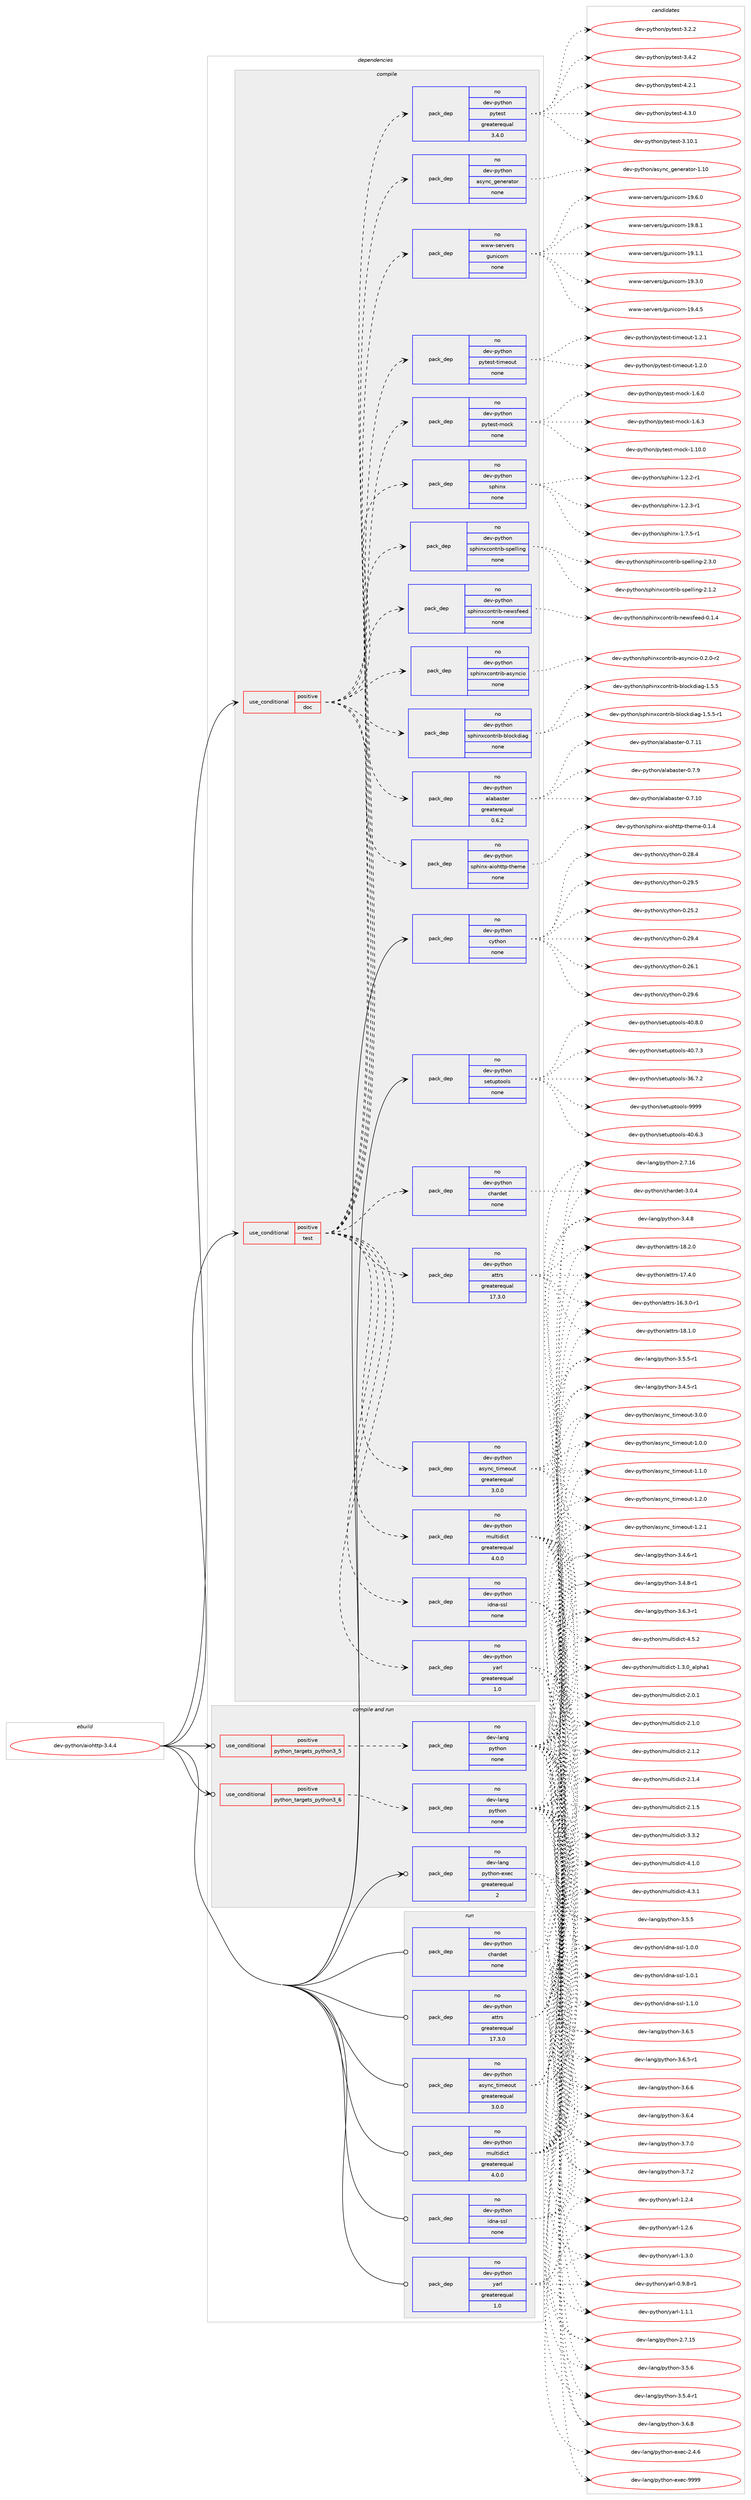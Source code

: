 digraph prolog {

# *************
# Graph options
# *************

newrank=true;
concentrate=true;
compound=true;
graph [rankdir=LR,fontname=Helvetica,fontsize=10,ranksep=1.5];#, ranksep=2.5, nodesep=0.2];
edge  [arrowhead=vee];
node  [fontname=Helvetica,fontsize=10];

# **********
# The ebuild
# **********

subgraph cluster_leftcol {
color=gray;
rank=same;
label=<<i>ebuild</i>>;
id [label="dev-python/aiohttp-3.4.4", color=red, width=4, href="../dev-python/aiohttp-3.4.4.svg"];
}

# ****************
# The dependencies
# ****************

subgraph cluster_midcol {
color=gray;
label=<<i>dependencies</i>>;
subgraph cluster_compile {
fillcolor="#eeeeee";
style=filled;
label=<<i>compile</i>>;
subgraph cond370633 {
dependency1397859 [label=<<TABLE BORDER="0" CELLBORDER="1" CELLSPACING="0" CELLPADDING="4"><TR><TD ROWSPAN="3" CELLPADDING="10">use_conditional</TD></TR><TR><TD>positive</TD></TR><TR><TD>doc</TD></TR></TABLE>>, shape=none, color=red];
subgraph pack1004001 {
dependency1397860 [label=<<TABLE BORDER="0" CELLBORDER="1" CELLSPACING="0" CELLPADDING="4" WIDTH="220"><TR><TD ROWSPAN="6" CELLPADDING="30">pack_dep</TD></TR><TR><TD WIDTH="110">no</TD></TR><TR><TD>dev-python</TD></TR><TR><TD>alabaster</TD></TR><TR><TD>greaterequal</TD></TR><TR><TD>0.6.2</TD></TR></TABLE>>, shape=none, color=blue];
}
dependency1397859:e -> dependency1397860:w [weight=20,style="dashed",arrowhead="vee"];
subgraph pack1004002 {
dependency1397861 [label=<<TABLE BORDER="0" CELLBORDER="1" CELLSPACING="0" CELLPADDING="4" WIDTH="220"><TR><TD ROWSPAN="6" CELLPADDING="30">pack_dep</TD></TR><TR><TD WIDTH="110">no</TD></TR><TR><TD>dev-python</TD></TR><TR><TD>sphinxcontrib-asyncio</TD></TR><TR><TD>none</TD></TR><TR><TD></TD></TR></TABLE>>, shape=none, color=blue];
}
dependency1397859:e -> dependency1397861:w [weight=20,style="dashed",arrowhead="vee"];
subgraph pack1004003 {
dependency1397862 [label=<<TABLE BORDER="0" CELLBORDER="1" CELLSPACING="0" CELLPADDING="4" WIDTH="220"><TR><TD ROWSPAN="6" CELLPADDING="30">pack_dep</TD></TR><TR><TD WIDTH="110">no</TD></TR><TR><TD>dev-python</TD></TR><TR><TD>sphinxcontrib-blockdiag</TD></TR><TR><TD>none</TD></TR><TR><TD></TD></TR></TABLE>>, shape=none, color=blue];
}
dependency1397859:e -> dependency1397862:w [weight=20,style="dashed",arrowhead="vee"];
subgraph pack1004004 {
dependency1397863 [label=<<TABLE BORDER="0" CELLBORDER="1" CELLSPACING="0" CELLPADDING="4" WIDTH="220"><TR><TD ROWSPAN="6" CELLPADDING="30">pack_dep</TD></TR><TR><TD WIDTH="110">no</TD></TR><TR><TD>dev-python</TD></TR><TR><TD>sphinxcontrib-newsfeed</TD></TR><TR><TD>none</TD></TR><TR><TD></TD></TR></TABLE>>, shape=none, color=blue];
}
dependency1397859:e -> dependency1397863:w [weight=20,style="dashed",arrowhead="vee"];
subgraph pack1004005 {
dependency1397864 [label=<<TABLE BORDER="0" CELLBORDER="1" CELLSPACING="0" CELLPADDING="4" WIDTH="220"><TR><TD ROWSPAN="6" CELLPADDING="30">pack_dep</TD></TR><TR><TD WIDTH="110">no</TD></TR><TR><TD>dev-python</TD></TR><TR><TD>sphinxcontrib-spelling</TD></TR><TR><TD>none</TD></TR><TR><TD></TD></TR></TABLE>>, shape=none, color=blue];
}
dependency1397859:e -> dependency1397864:w [weight=20,style="dashed",arrowhead="vee"];
subgraph pack1004006 {
dependency1397865 [label=<<TABLE BORDER="0" CELLBORDER="1" CELLSPACING="0" CELLPADDING="4" WIDTH="220"><TR><TD ROWSPAN="6" CELLPADDING="30">pack_dep</TD></TR><TR><TD WIDTH="110">no</TD></TR><TR><TD>dev-python</TD></TR><TR><TD>sphinx</TD></TR><TR><TD>none</TD></TR><TR><TD></TD></TR></TABLE>>, shape=none, color=blue];
}
dependency1397859:e -> dependency1397865:w [weight=20,style="dashed",arrowhead="vee"];
subgraph pack1004007 {
dependency1397866 [label=<<TABLE BORDER="0" CELLBORDER="1" CELLSPACING="0" CELLPADDING="4" WIDTH="220"><TR><TD ROWSPAN="6" CELLPADDING="30">pack_dep</TD></TR><TR><TD WIDTH="110">no</TD></TR><TR><TD>dev-python</TD></TR><TR><TD>sphinx-aiohttp-theme</TD></TR><TR><TD>none</TD></TR><TR><TD></TD></TR></TABLE>>, shape=none, color=blue];
}
dependency1397859:e -> dependency1397866:w [weight=20,style="dashed",arrowhead="vee"];
}
id:e -> dependency1397859:w [weight=20,style="solid",arrowhead="vee"];
subgraph cond370634 {
dependency1397867 [label=<<TABLE BORDER="0" CELLBORDER="1" CELLSPACING="0" CELLPADDING="4"><TR><TD ROWSPAN="3" CELLPADDING="10">use_conditional</TD></TR><TR><TD>positive</TD></TR><TR><TD>test</TD></TR></TABLE>>, shape=none, color=red];
subgraph pack1004008 {
dependency1397868 [label=<<TABLE BORDER="0" CELLBORDER="1" CELLSPACING="0" CELLPADDING="4" WIDTH="220"><TR><TD ROWSPAN="6" CELLPADDING="30">pack_dep</TD></TR><TR><TD WIDTH="110">no</TD></TR><TR><TD>dev-python</TD></TR><TR><TD>async_timeout</TD></TR><TR><TD>greaterequal</TD></TR><TR><TD>3.0.0</TD></TR></TABLE>>, shape=none, color=blue];
}
dependency1397867:e -> dependency1397868:w [weight=20,style="dashed",arrowhead="vee"];
subgraph pack1004009 {
dependency1397869 [label=<<TABLE BORDER="0" CELLBORDER="1" CELLSPACING="0" CELLPADDING="4" WIDTH="220"><TR><TD ROWSPAN="6" CELLPADDING="30">pack_dep</TD></TR><TR><TD WIDTH="110">no</TD></TR><TR><TD>dev-python</TD></TR><TR><TD>attrs</TD></TR><TR><TD>greaterequal</TD></TR><TR><TD>17.3.0</TD></TR></TABLE>>, shape=none, color=blue];
}
dependency1397867:e -> dependency1397869:w [weight=20,style="dashed",arrowhead="vee"];
subgraph pack1004010 {
dependency1397870 [label=<<TABLE BORDER="0" CELLBORDER="1" CELLSPACING="0" CELLPADDING="4" WIDTH="220"><TR><TD ROWSPAN="6" CELLPADDING="30">pack_dep</TD></TR><TR><TD WIDTH="110">no</TD></TR><TR><TD>dev-python</TD></TR><TR><TD>chardet</TD></TR><TR><TD>none</TD></TR><TR><TD></TD></TR></TABLE>>, shape=none, color=blue];
}
dependency1397867:e -> dependency1397870:w [weight=20,style="dashed",arrowhead="vee"];
subgraph pack1004011 {
dependency1397871 [label=<<TABLE BORDER="0" CELLBORDER="1" CELLSPACING="0" CELLPADDING="4" WIDTH="220"><TR><TD ROWSPAN="6" CELLPADDING="30">pack_dep</TD></TR><TR><TD WIDTH="110">no</TD></TR><TR><TD>dev-python</TD></TR><TR><TD>multidict</TD></TR><TR><TD>greaterequal</TD></TR><TR><TD>4.0.0</TD></TR></TABLE>>, shape=none, color=blue];
}
dependency1397867:e -> dependency1397871:w [weight=20,style="dashed",arrowhead="vee"];
subgraph pack1004012 {
dependency1397872 [label=<<TABLE BORDER="0" CELLBORDER="1" CELLSPACING="0" CELLPADDING="4" WIDTH="220"><TR><TD ROWSPAN="6" CELLPADDING="30">pack_dep</TD></TR><TR><TD WIDTH="110">no</TD></TR><TR><TD>dev-python</TD></TR><TR><TD>yarl</TD></TR><TR><TD>greaterequal</TD></TR><TR><TD>1.0</TD></TR></TABLE>>, shape=none, color=blue];
}
dependency1397867:e -> dependency1397872:w [weight=20,style="dashed",arrowhead="vee"];
subgraph pack1004013 {
dependency1397873 [label=<<TABLE BORDER="0" CELLBORDER="1" CELLSPACING="0" CELLPADDING="4" WIDTH="220"><TR><TD ROWSPAN="6" CELLPADDING="30">pack_dep</TD></TR><TR><TD WIDTH="110">no</TD></TR><TR><TD>dev-python</TD></TR><TR><TD>idna-ssl</TD></TR><TR><TD>none</TD></TR><TR><TD></TD></TR></TABLE>>, shape=none, color=blue];
}
dependency1397867:e -> dependency1397873:w [weight=20,style="dashed",arrowhead="vee"];
subgraph pack1004014 {
dependency1397874 [label=<<TABLE BORDER="0" CELLBORDER="1" CELLSPACING="0" CELLPADDING="4" WIDTH="220"><TR><TD ROWSPAN="6" CELLPADDING="30">pack_dep</TD></TR><TR><TD WIDTH="110">no</TD></TR><TR><TD>dev-python</TD></TR><TR><TD>async_generator</TD></TR><TR><TD>none</TD></TR><TR><TD></TD></TR></TABLE>>, shape=none, color=blue];
}
dependency1397867:e -> dependency1397874:w [weight=20,style="dashed",arrowhead="vee"];
subgraph pack1004015 {
dependency1397875 [label=<<TABLE BORDER="0" CELLBORDER="1" CELLSPACING="0" CELLPADDING="4" WIDTH="220"><TR><TD ROWSPAN="6" CELLPADDING="30">pack_dep</TD></TR><TR><TD WIDTH="110">no</TD></TR><TR><TD>dev-python</TD></TR><TR><TD>pytest</TD></TR><TR><TD>greaterequal</TD></TR><TR><TD>3.4.0</TD></TR></TABLE>>, shape=none, color=blue];
}
dependency1397867:e -> dependency1397875:w [weight=20,style="dashed",arrowhead="vee"];
subgraph pack1004016 {
dependency1397876 [label=<<TABLE BORDER="0" CELLBORDER="1" CELLSPACING="0" CELLPADDING="4" WIDTH="220"><TR><TD ROWSPAN="6" CELLPADDING="30">pack_dep</TD></TR><TR><TD WIDTH="110">no</TD></TR><TR><TD>dev-python</TD></TR><TR><TD>pytest-mock</TD></TR><TR><TD>none</TD></TR><TR><TD></TD></TR></TABLE>>, shape=none, color=blue];
}
dependency1397867:e -> dependency1397876:w [weight=20,style="dashed",arrowhead="vee"];
subgraph pack1004017 {
dependency1397877 [label=<<TABLE BORDER="0" CELLBORDER="1" CELLSPACING="0" CELLPADDING="4" WIDTH="220"><TR><TD ROWSPAN="6" CELLPADDING="30">pack_dep</TD></TR><TR><TD WIDTH="110">no</TD></TR><TR><TD>dev-python</TD></TR><TR><TD>pytest-timeout</TD></TR><TR><TD>none</TD></TR><TR><TD></TD></TR></TABLE>>, shape=none, color=blue];
}
dependency1397867:e -> dependency1397877:w [weight=20,style="dashed",arrowhead="vee"];
subgraph pack1004018 {
dependency1397878 [label=<<TABLE BORDER="0" CELLBORDER="1" CELLSPACING="0" CELLPADDING="4" WIDTH="220"><TR><TD ROWSPAN="6" CELLPADDING="30">pack_dep</TD></TR><TR><TD WIDTH="110">no</TD></TR><TR><TD>www-servers</TD></TR><TR><TD>gunicorn</TD></TR><TR><TD>none</TD></TR><TR><TD></TD></TR></TABLE>>, shape=none, color=blue];
}
dependency1397867:e -> dependency1397878:w [weight=20,style="dashed",arrowhead="vee"];
}
id:e -> dependency1397867:w [weight=20,style="solid",arrowhead="vee"];
subgraph pack1004019 {
dependency1397879 [label=<<TABLE BORDER="0" CELLBORDER="1" CELLSPACING="0" CELLPADDING="4" WIDTH="220"><TR><TD ROWSPAN="6" CELLPADDING="30">pack_dep</TD></TR><TR><TD WIDTH="110">no</TD></TR><TR><TD>dev-python</TD></TR><TR><TD>cython</TD></TR><TR><TD>none</TD></TR><TR><TD></TD></TR></TABLE>>, shape=none, color=blue];
}
id:e -> dependency1397879:w [weight=20,style="solid",arrowhead="vee"];
subgraph pack1004020 {
dependency1397880 [label=<<TABLE BORDER="0" CELLBORDER="1" CELLSPACING="0" CELLPADDING="4" WIDTH="220"><TR><TD ROWSPAN="6" CELLPADDING="30">pack_dep</TD></TR><TR><TD WIDTH="110">no</TD></TR><TR><TD>dev-python</TD></TR><TR><TD>setuptools</TD></TR><TR><TD>none</TD></TR><TR><TD></TD></TR></TABLE>>, shape=none, color=blue];
}
id:e -> dependency1397880:w [weight=20,style="solid",arrowhead="vee"];
}
subgraph cluster_compileandrun {
fillcolor="#eeeeee";
style=filled;
label=<<i>compile and run</i>>;
subgraph cond370635 {
dependency1397881 [label=<<TABLE BORDER="0" CELLBORDER="1" CELLSPACING="0" CELLPADDING="4"><TR><TD ROWSPAN="3" CELLPADDING="10">use_conditional</TD></TR><TR><TD>positive</TD></TR><TR><TD>python_targets_python3_5</TD></TR></TABLE>>, shape=none, color=red];
subgraph pack1004021 {
dependency1397882 [label=<<TABLE BORDER="0" CELLBORDER="1" CELLSPACING="0" CELLPADDING="4" WIDTH="220"><TR><TD ROWSPAN="6" CELLPADDING="30">pack_dep</TD></TR><TR><TD WIDTH="110">no</TD></TR><TR><TD>dev-lang</TD></TR><TR><TD>python</TD></TR><TR><TD>none</TD></TR><TR><TD></TD></TR></TABLE>>, shape=none, color=blue];
}
dependency1397881:e -> dependency1397882:w [weight=20,style="dashed",arrowhead="vee"];
}
id:e -> dependency1397881:w [weight=20,style="solid",arrowhead="odotvee"];
subgraph cond370636 {
dependency1397883 [label=<<TABLE BORDER="0" CELLBORDER="1" CELLSPACING="0" CELLPADDING="4"><TR><TD ROWSPAN="3" CELLPADDING="10">use_conditional</TD></TR><TR><TD>positive</TD></TR><TR><TD>python_targets_python3_6</TD></TR></TABLE>>, shape=none, color=red];
subgraph pack1004022 {
dependency1397884 [label=<<TABLE BORDER="0" CELLBORDER="1" CELLSPACING="0" CELLPADDING="4" WIDTH="220"><TR><TD ROWSPAN="6" CELLPADDING="30">pack_dep</TD></TR><TR><TD WIDTH="110">no</TD></TR><TR><TD>dev-lang</TD></TR><TR><TD>python</TD></TR><TR><TD>none</TD></TR><TR><TD></TD></TR></TABLE>>, shape=none, color=blue];
}
dependency1397883:e -> dependency1397884:w [weight=20,style="dashed",arrowhead="vee"];
}
id:e -> dependency1397883:w [weight=20,style="solid",arrowhead="odotvee"];
subgraph pack1004023 {
dependency1397885 [label=<<TABLE BORDER="0" CELLBORDER="1" CELLSPACING="0" CELLPADDING="4" WIDTH="220"><TR><TD ROWSPAN="6" CELLPADDING="30">pack_dep</TD></TR><TR><TD WIDTH="110">no</TD></TR><TR><TD>dev-lang</TD></TR><TR><TD>python-exec</TD></TR><TR><TD>greaterequal</TD></TR><TR><TD>2</TD></TR></TABLE>>, shape=none, color=blue];
}
id:e -> dependency1397885:w [weight=20,style="solid",arrowhead="odotvee"];
}
subgraph cluster_run {
fillcolor="#eeeeee";
style=filled;
label=<<i>run</i>>;
subgraph pack1004024 {
dependency1397886 [label=<<TABLE BORDER="0" CELLBORDER="1" CELLSPACING="0" CELLPADDING="4" WIDTH="220"><TR><TD ROWSPAN="6" CELLPADDING="30">pack_dep</TD></TR><TR><TD WIDTH="110">no</TD></TR><TR><TD>dev-python</TD></TR><TR><TD>async_timeout</TD></TR><TR><TD>greaterequal</TD></TR><TR><TD>3.0.0</TD></TR></TABLE>>, shape=none, color=blue];
}
id:e -> dependency1397886:w [weight=20,style="solid",arrowhead="odot"];
subgraph pack1004025 {
dependency1397887 [label=<<TABLE BORDER="0" CELLBORDER="1" CELLSPACING="0" CELLPADDING="4" WIDTH="220"><TR><TD ROWSPAN="6" CELLPADDING="30">pack_dep</TD></TR><TR><TD WIDTH="110">no</TD></TR><TR><TD>dev-python</TD></TR><TR><TD>attrs</TD></TR><TR><TD>greaterequal</TD></TR><TR><TD>17.3.0</TD></TR></TABLE>>, shape=none, color=blue];
}
id:e -> dependency1397887:w [weight=20,style="solid",arrowhead="odot"];
subgraph pack1004026 {
dependency1397888 [label=<<TABLE BORDER="0" CELLBORDER="1" CELLSPACING="0" CELLPADDING="4" WIDTH="220"><TR><TD ROWSPAN="6" CELLPADDING="30">pack_dep</TD></TR><TR><TD WIDTH="110">no</TD></TR><TR><TD>dev-python</TD></TR><TR><TD>chardet</TD></TR><TR><TD>none</TD></TR><TR><TD></TD></TR></TABLE>>, shape=none, color=blue];
}
id:e -> dependency1397888:w [weight=20,style="solid",arrowhead="odot"];
subgraph pack1004027 {
dependency1397889 [label=<<TABLE BORDER="0" CELLBORDER="1" CELLSPACING="0" CELLPADDING="4" WIDTH="220"><TR><TD ROWSPAN="6" CELLPADDING="30">pack_dep</TD></TR><TR><TD WIDTH="110">no</TD></TR><TR><TD>dev-python</TD></TR><TR><TD>idna-ssl</TD></TR><TR><TD>none</TD></TR><TR><TD></TD></TR></TABLE>>, shape=none, color=blue];
}
id:e -> dependency1397889:w [weight=20,style="solid",arrowhead="odot"];
subgraph pack1004028 {
dependency1397890 [label=<<TABLE BORDER="0" CELLBORDER="1" CELLSPACING="0" CELLPADDING="4" WIDTH="220"><TR><TD ROWSPAN="6" CELLPADDING="30">pack_dep</TD></TR><TR><TD WIDTH="110">no</TD></TR><TR><TD>dev-python</TD></TR><TR><TD>multidict</TD></TR><TR><TD>greaterequal</TD></TR><TR><TD>4.0.0</TD></TR></TABLE>>, shape=none, color=blue];
}
id:e -> dependency1397890:w [weight=20,style="solid",arrowhead="odot"];
subgraph pack1004029 {
dependency1397891 [label=<<TABLE BORDER="0" CELLBORDER="1" CELLSPACING="0" CELLPADDING="4" WIDTH="220"><TR><TD ROWSPAN="6" CELLPADDING="30">pack_dep</TD></TR><TR><TD WIDTH="110">no</TD></TR><TR><TD>dev-python</TD></TR><TR><TD>yarl</TD></TR><TR><TD>greaterequal</TD></TR><TR><TD>1.0</TD></TR></TABLE>>, shape=none, color=blue];
}
id:e -> dependency1397891:w [weight=20,style="solid",arrowhead="odot"];
}
}

# **************
# The candidates
# **************

subgraph cluster_choices {
rank=same;
color=gray;
label=<<i>candidates</i>>;

subgraph choice1004001 {
color=black;
nodesep=1;
choice10010111845112121116104111110479710897989711511610111445484655464948 [label="dev-python/alabaster-0.7.10", color=red, width=4,href="../dev-python/alabaster-0.7.10.svg"];
choice10010111845112121116104111110479710897989711511610111445484655464949 [label="dev-python/alabaster-0.7.11", color=red, width=4,href="../dev-python/alabaster-0.7.11.svg"];
choice100101118451121211161041111104797108979897115116101114454846554657 [label="dev-python/alabaster-0.7.9", color=red, width=4,href="../dev-python/alabaster-0.7.9.svg"];
dependency1397860:e -> choice10010111845112121116104111110479710897989711511610111445484655464948:w [style=dotted,weight="100"];
dependency1397860:e -> choice10010111845112121116104111110479710897989711511610111445484655464949:w [style=dotted,weight="100"];
dependency1397860:e -> choice100101118451121211161041111104797108979897115116101114454846554657:w [style=dotted,weight="100"];
}
subgraph choice1004002 {
color=black;
nodesep=1;
choice100101118451121211161041111104711511210410511012099111110116114105984597115121110991051114548465046484511450 [label="dev-python/sphinxcontrib-asyncio-0.2.0-r2", color=red, width=4,href="../dev-python/sphinxcontrib-asyncio-0.2.0-r2.svg"];
dependency1397861:e -> choice100101118451121211161041111104711511210410511012099111110116114105984597115121110991051114548465046484511450:w [style=dotted,weight="100"];
}
subgraph choice1004003 {
color=black;
nodesep=1;
choice1001011184511212111610411111047115112104105110120991111101161141059845981081119910710010597103454946534653 [label="dev-python/sphinxcontrib-blockdiag-1.5.5", color=red, width=4,href="../dev-python/sphinxcontrib-blockdiag-1.5.5.svg"];
choice10010111845112121116104111110471151121041051101209911111011611410598459810811199107100105971034549465346534511449 [label="dev-python/sphinxcontrib-blockdiag-1.5.5-r1", color=red, width=4,href="../dev-python/sphinxcontrib-blockdiag-1.5.5-r1.svg"];
dependency1397862:e -> choice1001011184511212111610411111047115112104105110120991111101161141059845981081119910710010597103454946534653:w [style=dotted,weight="100"];
dependency1397862:e -> choice10010111845112121116104111110471151121041051101209911111011611410598459810811199107100105971034549465346534511449:w [style=dotted,weight="100"];
}
subgraph choice1004004 {
color=black;
nodesep=1;
choice1001011184511212111610411111047115112104105110120991111101161141059845110101119115102101101100454846494652 [label="dev-python/sphinxcontrib-newsfeed-0.1.4", color=red, width=4,href="../dev-python/sphinxcontrib-newsfeed-0.1.4.svg"];
dependency1397863:e -> choice1001011184511212111610411111047115112104105110120991111101161141059845110101119115102101101100454846494652:w [style=dotted,weight="100"];
}
subgraph choice1004005 {
color=black;
nodesep=1;
choice1001011184511212111610411111047115112104105110120991111101161141059845115112101108108105110103455046494650 [label="dev-python/sphinxcontrib-spelling-2.1.2", color=red, width=4,href="../dev-python/sphinxcontrib-spelling-2.1.2.svg"];
choice1001011184511212111610411111047115112104105110120991111101161141059845115112101108108105110103455046514648 [label="dev-python/sphinxcontrib-spelling-2.3.0", color=red, width=4,href="../dev-python/sphinxcontrib-spelling-2.3.0.svg"];
dependency1397864:e -> choice1001011184511212111610411111047115112104105110120991111101161141059845115112101108108105110103455046494650:w [style=dotted,weight="100"];
dependency1397864:e -> choice1001011184511212111610411111047115112104105110120991111101161141059845115112101108108105110103455046514648:w [style=dotted,weight="100"];
}
subgraph choice1004006 {
color=black;
nodesep=1;
choice10010111845112121116104111110471151121041051101204549465046504511449 [label="dev-python/sphinx-1.2.2-r1", color=red, width=4,href="../dev-python/sphinx-1.2.2-r1.svg"];
choice10010111845112121116104111110471151121041051101204549465046514511449 [label="dev-python/sphinx-1.2.3-r1", color=red, width=4,href="../dev-python/sphinx-1.2.3-r1.svg"];
choice10010111845112121116104111110471151121041051101204549465546534511449 [label="dev-python/sphinx-1.7.5-r1", color=red, width=4,href="../dev-python/sphinx-1.7.5-r1.svg"];
dependency1397865:e -> choice10010111845112121116104111110471151121041051101204549465046504511449:w [style=dotted,weight="100"];
dependency1397865:e -> choice10010111845112121116104111110471151121041051101204549465046514511449:w [style=dotted,weight="100"];
dependency1397865:e -> choice10010111845112121116104111110471151121041051101204549465546534511449:w [style=dotted,weight="100"];
}
subgraph choice1004007 {
color=black;
nodesep=1;
choice1001011184511212111610411111047115112104105110120459710511110411611611245116104101109101454846494652 [label="dev-python/sphinx-aiohttp-theme-0.1.4", color=red, width=4,href="../dev-python/sphinx-aiohttp-theme-0.1.4.svg"];
dependency1397866:e -> choice1001011184511212111610411111047115112104105110120459710511110411611611245116104101109101454846494652:w [style=dotted,weight="100"];
}
subgraph choice1004008 {
color=black;
nodesep=1;
choice1001011184511212111610411111047971151211109995116105109101111117116454946484648 [label="dev-python/async_timeout-1.0.0", color=red, width=4,href="../dev-python/async_timeout-1.0.0.svg"];
choice1001011184511212111610411111047971151211109995116105109101111117116454946494648 [label="dev-python/async_timeout-1.1.0", color=red, width=4,href="../dev-python/async_timeout-1.1.0.svg"];
choice1001011184511212111610411111047971151211109995116105109101111117116454946504648 [label="dev-python/async_timeout-1.2.0", color=red, width=4,href="../dev-python/async_timeout-1.2.0.svg"];
choice1001011184511212111610411111047971151211109995116105109101111117116454946504649 [label="dev-python/async_timeout-1.2.1", color=red, width=4,href="../dev-python/async_timeout-1.2.1.svg"];
choice1001011184511212111610411111047971151211109995116105109101111117116455146484648 [label="dev-python/async_timeout-3.0.0", color=red, width=4,href="../dev-python/async_timeout-3.0.0.svg"];
dependency1397868:e -> choice1001011184511212111610411111047971151211109995116105109101111117116454946484648:w [style=dotted,weight="100"];
dependency1397868:e -> choice1001011184511212111610411111047971151211109995116105109101111117116454946494648:w [style=dotted,weight="100"];
dependency1397868:e -> choice1001011184511212111610411111047971151211109995116105109101111117116454946504648:w [style=dotted,weight="100"];
dependency1397868:e -> choice1001011184511212111610411111047971151211109995116105109101111117116454946504649:w [style=dotted,weight="100"];
dependency1397868:e -> choice1001011184511212111610411111047971151211109995116105109101111117116455146484648:w [style=dotted,weight="100"];
}
subgraph choice1004009 {
color=black;
nodesep=1;
choice100101118451121211161041111104797116116114115454954465146484511449 [label="dev-python/attrs-16.3.0-r1", color=red, width=4,href="../dev-python/attrs-16.3.0-r1.svg"];
choice10010111845112121116104111110479711611611411545495546524648 [label="dev-python/attrs-17.4.0", color=red, width=4,href="../dev-python/attrs-17.4.0.svg"];
choice10010111845112121116104111110479711611611411545495646494648 [label="dev-python/attrs-18.1.0", color=red, width=4,href="../dev-python/attrs-18.1.0.svg"];
choice10010111845112121116104111110479711611611411545495646504648 [label="dev-python/attrs-18.2.0", color=red, width=4,href="../dev-python/attrs-18.2.0.svg"];
dependency1397869:e -> choice100101118451121211161041111104797116116114115454954465146484511449:w [style=dotted,weight="100"];
dependency1397869:e -> choice10010111845112121116104111110479711611611411545495546524648:w [style=dotted,weight="100"];
dependency1397869:e -> choice10010111845112121116104111110479711611611411545495646494648:w [style=dotted,weight="100"];
dependency1397869:e -> choice10010111845112121116104111110479711611611411545495646504648:w [style=dotted,weight="100"];
}
subgraph choice1004010 {
color=black;
nodesep=1;
choice10010111845112121116104111110479910497114100101116455146484652 [label="dev-python/chardet-3.0.4", color=red, width=4,href="../dev-python/chardet-3.0.4.svg"];
dependency1397870:e -> choice10010111845112121116104111110479910497114100101116455146484652:w [style=dotted,weight="100"];
}
subgraph choice1004011 {
color=black;
nodesep=1;
choice10010111845112121116104111110471091171081161051001059911645494651464895971081121049749 [label="dev-python/multidict-1.3.0_alpha1", color=red, width=4,href="../dev-python/multidict-1.3.0_alpha1.svg"];
choice100101118451121211161041111104710911710811610510010599116455046484649 [label="dev-python/multidict-2.0.1", color=red, width=4,href="../dev-python/multidict-2.0.1.svg"];
choice100101118451121211161041111104710911710811610510010599116455046494648 [label="dev-python/multidict-2.1.0", color=red, width=4,href="../dev-python/multidict-2.1.0.svg"];
choice100101118451121211161041111104710911710811610510010599116455046494650 [label="dev-python/multidict-2.1.2", color=red, width=4,href="../dev-python/multidict-2.1.2.svg"];
choice100101118451121211161041111104710911710811610510010599116455046494652 [label="dev-python/multidict-2.1.4", color=red, width=4,href="../dev-python/multidict-2.1.4.svg"];
choice100101118451121211161041111104710911710811610510010599116455046494653 [label="dev-python/multidict-2.1.5", color=red, width=4,href="../dev-python/multidict-2.1.5.svg"];
choice100101118451121211161041111104710911710811610510010599116455146514650 [label="dev-python/multidict-3.3.2", color=red, width=4,href="../dev-python/multidict-3.3.2.svg"];
choice100101118451121211161041111104710911710811610510010599116455246494648 [label="dev-python/multidict-4.1.0", color=red, width=4,href="../dev-python/multidict-4.1.0.svg"];
choice100101118451121211161041111104710911710811610510010599116455246514649 [label="dev-python/multidict-4.3.1", color=red, width=4,href="../dev-python/multidict-4.3.1.svg"];
choice100101118451121211161041111104710911710811610510010599116455246534650 [label="dev-python/multidict-4.5.2", color=red, width=4,href="../dev-python/multidict-4.5.2.svg"];
dependency1397871:e -> choice10010111845112121116104111110471091171081161051001059911645494651464895971081121049749:w [style=dotted,weight="100"];
dependency1397871:e -> choice100101118451121211161041111104710911710811610510010599116455046484649:w [style=dotted,weight="100"];
dependency1397871:e -> choice100101118451121211161041111104710911710811610510010599116455046494648:w [style=dotted,weight="100"];
dependency1397871:e -> choice100101118451121211161041111104710911710811610510010599116455046494650:w [style=dotted,weight="100"];
dependency1397871:e -> choice100101118451121211161041111104710911710811610510010599116455046494652:w [style=dotted,weight="100"];
dependency1397871:e -> choice100101118451121211161041111104710911710811610510010599116455046494653:w [style=dotted,weight="100"];
dependency1397871:e -> choice100101118451121211161041111104710911710811610510010599116455146514650:w [style=dotted,weight="100"];
dependency1397871:e -> choice100101118451121211161041111104710911710811610510010599116455246494648:w [style=dotted,weight="100"];
dependency1397871:e -> choice100101118451121211161041111104710911710811610510010599116455246514649:w [style=dotted,weight="100"];
dependency1397871:e -> choice100101118451121211161041111104710911710811610510010599116455246534650:w [style=dotted,weight="100"];
}
subgraph choice1004012 {
color=black;
nodesep=1;
choice1001011184511212111610411111047121971141084548465746564511449 [label="dev-python/yarl-0.9.8-r1", color=red, width=4,href="../dev-python/yarl-0.9.8-r1.svg"];
choice100101118451121211161041111104712197114108454946494649 [label="dev-python/yarl-1.1.1", color=red, width=4,href="../dev-python/yarl-1.1.1.svg"];
choice100101118451121211161041111104712197114108454946504652 [label="dev-python/yarl-1.2.4", color=red, width=4,href="../dev-python/yarl-1.2.4.svg"];
choice100101118451121211161041111104712197114108454946504654 [label="dev-python/yarl-1.2.6", color=red, width=4,href="../dev-python/yarl-1.2.6.svg"];
choice100101118451121211161041111104712197114108454946514648 [label="dev-python/yarl-1.3.0", color=red, width=4,href="../dev-python/yarl-1.3.0.svg"];
dependency1397872:e -> choice1001011184511212111610411111047121971141084548465746564511449:w [style=dotted,weight="100"];
dependency1397872:e -> choice100101118451121211161041111104712197114108454946494649:w [style=dotted,weight="100"];
dependency1397872:e -> choice100101118451121211161041111104712197114108454946504652:w [style=dotted,weight="100"];
dependency1397872:e -> choice100101118451121211161041111104712197114108454946504654:w [style=dotted,weight="100"];
dependency1397872:e -> choice100101118451121211161041111104712197114108454946514648:w [style=dotted,weight="100"];
}
subgraph choice1004013 {
color=black;
nodesep=1;
choice10010111845112121116104111110471051001109745115115108454946484648 [label="dev-python/idna-ssl-1.0.0", color=red, width=4,href="../dev-python/idna-ssl-1.0.0.svg"];
choice10010111845112121116104111110471051001109745115115108454946484649 [label="dev-python/idna-ssl-1.0.1", color=red, width=4,href="../dev-python/idna-ssl-1.0.1.svg"];
choice10010111845112121116104111110471051001109745115115108454946494648 [label="dev-python/idna-ssl-1.1.0", color=red, width=4,href="../dev-python/idna-ssl-1.1.0.svg"];
dependency1397873:e -> choice10010111845112121116104111110471051001109745115115108454946484648:w [style=dotted,weight="100"];
dependency1397873:e -> choice10010111845112121116104111110471051001109745115115108454946484649:w [style=dotted,weight="100"];
dependency1397873:e -> choice10010111845112121116104111110471051001109745115115108454946494648:w [style=dotted,weight="100"];
}
subgraph choice1004014 {
color=black;
nodesep=1;
choice1001011184511212111610411111047971151211109995103101110101114971161111144549464948 [label="dev-python/async_generator-1.10", color=red, width=4,href="../dev-python/async_generator-1.10.svg"];
dependency1397874:e -> choice1001011184511212111610411111047971151211109995103101110101114971161111144549464948:w [style=dotted,weight="100"];
}
subgraph choice1004015 {
color=black;
nodesep=1;
choice100101118451121211161041111104711212111610111511645514649484649 [label="dev-python/pytest-3.10.1", color=red, width=4,href="../dev-python/pytest-3.10.1.svg"];
choice1001011184511212111610411111047112121116101115116455146504650 [label="dev-python/pytest-3.2.2", color=red, width=4,href="../dev-python/pytest-3.2.2.svg"];
choice1001011184511212111610411111047112121116101115116455146524650 [label="dev-python/pytest-3.4.2", color=red, width=4,href="../dev-python/pytest-3.4.2.svg"];
choice1001011184511212111610411111047112121116101115116455246504649 [label="dev-python/pytest-4.2.1", color=red, width=4,href="../dev-python/pytest-4.2.1.svg"];
choice1001011184511212111610411111047112121116101115116455246514648 [label="dev-python/pytest-4.3.0", color=red, width=4,href="../dev-python/pytest-4.3.0.svg"];
dependency1397875:e -> choice100101118451121211161041111104711212111610111511645514649484649:w [style=dotted,weight="100"];
dependency1397875:e -> choice1001011184511212111610411111047112121116101115116455146504650:w [style=dotted,weight="100"];
dependency1397875:e -> choice1001011184511212111610411111047112121116101115116455146524650:w [style=dotted,weight="100"];
dependency1397875:e -> choice1001011184511212111610411111047112121116101115116455246504649:w [style=dotted,weight="100"];
dependency1397875:e -> choice1001011184511212111610411111047112121116101115116455246514648:w [style=dotted,weight="100"];
}
subgraph choice1004016 {
color=black;
nodesep=1;
choice1001011184511212111610411111047112121116101115116451091119910745494649484648 [label="dev-python/pytest-mock-1.10.0", color=red, width=4,href="../dev-python/pytest-mock-1.10.0.svg"];
choice10010111845112121116104111110471121211161011151164510911199107454946544648 [label="dev-python/pytest-mock-1.6.0", color=red, width=4,href="../dev-python/pytest-mock-1.6.0.svg"];
choice10010111845112121116104111110471121211161011151164510911199107454946544651 [label="dev-python/pytest-mock-1.6.3", color=red, width=4,href="../dev-python/pytest-mock-1.6.3.svg"];
dependency1397876:e -> choice1001011184511212111610411111047112121116101115116451091119910745494649484648:w [style=dotted,weight="100"];
dependency1397876:e -> choice10010111845112121116104111110471121211161011151164510911199107454946544648:w [style=dotted,weight="100"];
dependency1397876:e -> choice10010111845112121116104111110471121211161011151164510911199107454946544651:w [style=dotted,weight="100"];
}
subgraph choice1004017 {
color=black;
nodesep=1;
choice100101118451121211161041111104711212111610111511645116105109101111117116454946504648 [label="dev-python/pytest-timeout-1.2.0", color=red, width=4,href="../dev-python/pytest-timeout-1.2.0.svg"];
choice100101118451121211161041111104711212111610111511645116105109101111117116454946504649 [label="dev-python/pytest-timeout-1.2.1", color=red, width=4,href="../dev-python/pytest-timeout-1.2.1.svg"];
dependency1397877:e -> choice100101118451121211161041111104711212111610111511645116105109101111117116454946504648:w [style=dotted,weight="100"];
dependency1397877:e -> choice100101118451121211161041111104711212111610111511645116105109101111117116454946504649:w [style=dotted,weight="100"];
}
subgraph choice1004018 {
color=black;
nodesep=1;
choice11911911945115101114118101114115471031171101059911111411045495746494649 [label="www-servers/gunicorn-19.1.1", color=red, width=4,href="../www-servers/gunicorn-19.1.1.svg"];
choice11911911945115101114118101114115471031171101059911111411045495746514648 [label="www-servers/gunicorn-19.3.0", color=red, width=4,href="../www-servers/gunicorn-19.3.0.svg"];
choice11911911945115101114118101114115471031171101059911111411045495746524653 [label="www-servers/gunicorn-19.4.5", color=red, width=4,href="../www-servers/gunicorn-19.4.5.svg"];
choice11911911945115101114118101114115471031171101059911111411045495746544648 [label="www-servers/gunicorn-19.6.0", color=red, width=4,href="../www-servers/gunicorn-19.6.0.svg"];
choice11911911945115101114118101114115471031171101059911111411045495746564649 [label="www-servers/gunicorn-19.8.1", color=red, width=4,href="../www-servers/gunicorn-19.8.1.svg"];
dependency1397878:e -> choice11911911945115101114118101114115471031171101059911111411045495746494649:w [style=dotted,weight="100"];
dependency1397878:e -> choice11911911945115101114118101114115471031171101059911111411045495746514648:w [style=dotted,weight="100"];
dependency1397878:e -> choice11911911945115101114118101114115471031171101059911111411045495746524653:w [style=dotted,weight="100"];
dependency1397878:e -> choice11911911945115101114118101114115471031171101059911111411045495746544648:w [style=dotted,weight="100"];
dependency1397878:e -> choice11911911945115101114118101114115471031171101059911111411045495746564649:w [style=dotted,weight="100"];
}
subgraph choice1004019 {
color=black;
nodesep=1;
choice10010111845112121116104111110479912111610411111045484650534650 [label="dev-python/cython-0.25.2", color=red, width=4,href="../dev-python/cython-0.25.2.svg"];
choice10010111845112121116104111110479912111610411111045484650544649 [label="dev-python/cython-0.26.1", color=red, width=4,href="../dev-python/cython-0.26.1.svg"];
choice10010111845112121116104111110479912111610411111045484650564652 [label="dev-python/cython-0.28.4", color=red, width=4,href="../dev-python/cython-0.28.4.svg"];
choice10010111845112121116104111110479912111610411111045484650574652 [label="dev-python/cython-0.29.4", color=red, width=4,href="../dev-python/cython-0.29.4.svg"];
choice10010111845112121116104111110479912111610411111045484650574653 [label="dev-python/cython-0.29.5", color=red, width=4,href="../dev-python/cython-0.29.5.svg"];
choice10010111845112121116104111110479912111610411111045484650574654 [label="dev-python/cython-0.29.6", color=red, width=4,href="../dev-python/cython-0.29.6.svg"];
dependency1397879:e -> choice10010111845112121116104111110479912111610411111045484650534650:w [style=dotted,weight="100"];
dependency1397879:e -> choice10010111845112121116104111110479912111610411111045484650544649:w [style=dotted,weight="100"];
dependency1397879:e -> choice10010111845112121116104111110479912111610411111045484650564652:w [style=dotted,weight="100"];
dependency1397879:e -> choice10010111845112121116104111110479912111610411111045484650574652:w [style=dotted,weight="100"];
dependency1397879:e -> choice10010111845112121116104111110479912111610411111045484650574653:w [style=dotted,weight="100"];
dependency1397879:e -> choice10010111845112121116104111110479912111610411111045484650574654:w [style=dotted,weight="100"];
}
subgraph choice1004020 {
color=black;
nodesep=1;
choice100101118451121211161041111104711510111611711211611111110811545515446554650 [label="dev-python/setuptools-36.7.2", color=red, width=4,href="../dev-python/setuptools-36.7.2.svg"];
choice100101118451121211161041111104711510111611711211611111110811545524846544651 [label="dev-python/setuptools-40.6.3", color=red, width=4,href="../dev-python/setuptools-40.6.3.svg"];
choice100101118451121211161041111104711510111611711211611111110811545524846554651 [label="dev-python/setuptools-40.7.3", color=red, width=4,href="../dev-python/setuptools-40.7.3.svg"];
choice100101118451121211161041111104711510111611711211611111110811545524846564648 [label="dev-python/setuptools-40.8.0", color=red, width=4,href="../dev-python/setuptools-40.8.0.svg"];
choice10010111845112121116104111110471151011161171121161111111081154557575757 [label="dev-python/setuptools-9999", color=red, width=4,href="../dev-python/setuptools-9999.svg"];
dependency1397880:e -> choice100101118451121211161041111104711510111611711211611111110811545515446554650:w [style=dotted,weight="100"];
dependency1397880:e -> choice100101118451121211161041111104711510111611711211611111110811545524846544651:w [style=dotted,weight="100"];
dependency1397880:e -> choice100101118451121211161041111104711510111611711211611111110811545524846554651:w [style=dotted,weight="100"];
dependency1397880:e -> choice100101118451121211161041111104711510111611711211611111110811545524846564648:w [style=dotted,weight="100"];
dependency1397880:e -> choice10010111845112121116104111110471151011161171121161111111081154557575757:w [style=dotted,weight="100"];
}
subgraph choice1004021 {
color=black;
nodesep=1;
choice10010111845108971101034711212111610411111045504655464953 [label="dev-lang/python-2.7.15", color=red, width=4,href="../dev-lang/python-2.7.15.svg"];
choice10010111845108971101034711212111610411111045504655464954 [label="dev-lang/python-2.7.16", color=red, width=4,href="../dev-lang/python-2.7.16.svg"];
choice1001011184510897110103471121211161041111104551465246534511449 [label="dev-lang/python-3.4.5-r1", color=red, width=4,href="../dev-lang/python-3.4.5-r1.svg"];
choice1001011184510897110103471121211161041111104551465246544511449 [label="dev-lang/python-3.4.6-r1", color=red, width=4,href="../dev-lang/python-3.4.6-r1.svg"];
choice100101118451089711010347112121116104111110455146524656 [label="dev-lang/python-3.4.8", color=red, width=4,href="../dev-lang/python-3.4.8.svg"];
choice1001011184510897110103471121211161041111104551465246564511449 [label="dev-lang/python-3.4.8-r1", color=red, width=4,href="../dev-lang/python-3.4.8-r1.svg"];
choice1001011184510897110103471121211161041111104551465346524511449 [label="dev-lang/python-3.5.4-r1", color=red, width=4,href="../dev-lang/python-3.5.4-r1.svg"];
choice100101118451089711010347112121116104111110455146534653 [label="dev-lang/python-3.5.5", color=red, width=4,href="../dev-lang/python-3.5.5.svg"];
choice1001011184510897110103471121211161041111104551465346534511449 [label="dev-lang/python-3.5.5-r1", color=red, width=4,href="../dev-lang/python-3.5.5-r1.svg"];
choice100101118451089711010347112121116104111110455146534654 [label="dev-lang/python-3.5.6", color=red, width=4,href="../dev-lang/python-3.5.6.svg"];
choice1001011184510897110103471121211161041111104551465446514511449 [label="dev-lang/python-3.6.3-r1", color=red, width=4,href="../dev-lang/python-3.6.3-r1.svg"];
choice100101118451089711010347112121116104111110455146544652 [label="dev-lang/python-3.6.4", color=red, width=4,href="../dev-lang/python-3.6.4.svg"];
choice100101118451089711010347112121116104111110455146544653 [label="dev-lang/python-3.6.5", color=red, width=4,href="../dev-lang/python-3.6.5.svg"];
choice1001011184510897110103471121211161041111104551465446534511449 [label="dev-lang/python-3.6.5-r1", color=red, width=4,href="../dev-lang/python-3.6.5-r1.svg"];
choice100101118451089711010347112121116104111110455146544654 [label="dev-lang/python-3.6.6", color=red, width=4,href="../dev-lang/python-3.6.6.svg"];
choice100101118451089711010347112121116104111110455146544656 [label="dev-lang/python-3.6.8", color=red, width=4,href="../dev-lang/python-3.6.8.svg"];
choice100101118451089711010347112121116104111110455146554648 [label="dev-lang/python-3.7.0", color=red, width=4,href="../dev-lang/python-3.7.0.svg"];
choice100101118451089711010347112121116104111110455146554650 [label="dev-lang/python-3.7.2", color=red, width=4,href="../dev-lang/python-3.7.2.svg"];
dependency1397882:e -> choice10010111845108971101034711212111610411111045504655464953:w [style=dotted,weight="100"];
dependency1397882:e -> choice10010111845108971101034711212111610411111045504655464954:w [style=dotted,weight="100"];
dependency1397882:e -> choice1001011184510897110103471121211161041111104551465246534511449:w [style=dotted,weight="100"];
dependency1397882:e -> choice1001011184510897110103471121211161041111104551465246544511449:w [style=dotted,weight="100"];
dependency1397882:e -> choice100101118451089711010347112121116104111110455146524656:w [style=dotted,weight="100"];
dependency1397882:e -> choice1001011184510897110103471121211161041111104551465246564511449:w [style=dotted,weight="100"];
dependency1397882:e -> choice1001011184510897110103471121211161041111104551465346524511449:w [style=dotted,weight="100"];
dependency1397882:e -> choice100101118451089711010347112121116104111110455146534653:w [style=dotted,weight="100"];
dependency1397882:e -> choice1001011184510897110103471121211161041111104551465346534511449:w [style=dotted,weight="100"];
dependency1397882:e -> choice100101118451089711010347112121116104111110455146534654:w [style=dotted,weight="100"];
dependency1397882:e -> choice1001011184510897110103471121211161041111104551465446514511449:w [style=dotted,weight="100"];
dependency1397882:e -> choice100101118451089711010347112121116104111110455146544652:w [style=dotted,weight="100"];
dependency1397882:e -> choice100101118451089711010347112121116104111110455146544653:w [style=dotted,weight="100"];
dependency1397882:e -> choice1001011184510897110103471121211161041111104551465446534511449:w [style=dotted,weight="100"];
dependency1397882:e -> choice100101118451089711010347112121116104111110455146544654:w [style=dotted,weight="100"];
dependency1397882:e -> choice100101118451089711010347112121116104111110455146544656:w [style=dotted,weight="100"];
dependency1397882:e -> choice100101118451089711010347112121116104111110455146554648:w [style=dotted,weight="100"];
dependency1397882:e -> choice100101118451089711010347112121116104111110455146554650:w [style=dotted,weight="100"];
}
subgraph choice1004022 {
color=black;
nodesep=1;
choice10010111845108971101034711212111610411111045504655464953 [label="dev-lang/python-2.7.15", color=red, width=4,href="../dev-lang/python-2.7.15.svg"];
choice10010111845108971101034711212111610411111045504655464954 [label="dev-lang/python-2.7.16", color=red, width=4,href="../dev-lang/python-2.7.16.svg"];
choice1001011184510897110103471121211161041111104551465246534511449 [label="dev-lang/python-3.4.5-r1", color=red, width=4,href="../dev-lang/python-3.4.5-r1.svg"];
choice1001011184510897110103471121211161041111104551465246544511449 [label="dev-lang/python-3.4.6-r1", color=red, width=4,href="../dev-lang/python-3.4.6-r1.svg"];
choice100101118451089711010347112121116104111110455146524656 [label="dev-lang/python-3.4.8", color=red, width=4,href="../dev-lang/python-3.4.8.svg"];
choice1001011184510897110103471121211161041111104551465246564511449 [label="dev-lang/python-3.4.8-r1", color=red, width=4,href="../dev-lang/python-3.4.8-r1.svg"];
choice1001011184510897110103471121211161041111104551465346524511449 [label="dev-lang/python-3.5.4-r1", color=red, width=4,href="../dev-lang/python-3.5.4-r1.svg"];
choice100101118451089711010347112121116104111110455146534653 [label="dev-lang/python-3.5.5", color=red, width=4,href="../dev-lang/python-3.5.5.svg"];
choice1001011184510897110103471121211161041111104551465346534511449 [label="dev-lang/python-3.5.5-r1", color=red, width=4,href="../dev-lang/python-3.5.5-r1.svg"];
choice100101118451089711010347112121116104111110455146534654 [label="dev-lang/python-3.5.6", color=red, width=4,href="../dev-lang/python-3.5.6.svg"];
choice1001011184510897110103471121211161041111104551465446514511449 [label="dev-lang/python-3.6.3-r1", color=red, width=4,href="../dev-lang/python-3.6.3-r1.svg"];
choice100101118451089711010347112121116104111110455146544652 [label="dev-lang/python-3.6.4", color=red, width=4,href="../dev-lang/python-3.6.4.svg"];
choice100101118451089711010347112121116104111110455146544653 [label="dev-lang/python-3.6.5", color=red, width=4,href="../dev-lang/python-3.6.5.svg"];
choice1001011184510897110103471121211161041111104551465446534511449 [label="dev-lang/python-3.6.5-r1", color=red, width=4,href="../dev-lang/python-3.6.5-r1.svg"];
choice100101118451089711010347112121116104111110455146544654 [label="dev-lang/python-3.6.6", color=red, width=4,href="../dev-lang/python-3.6.6.svg"];
choice100101118451089711010347112121116104111110455146544656 [label="dev-lang/python-3.6.8", color=red, width=4,href="../dev-lang/python-3.6.8.svg"];
choice100101118451089711010347112121116104111110455146554648 [label="dev-lang/python-3.7.0", color=red, width=4,href="../dev-lang/python-3.7.0.svg"];
choice100101118451089711010347112121116104111110455146554650 [label="dev-lang/python-3.7.2", color=red, width=4,href="../dev-lang/python-3.7.2.svg"];
dependency1397884:e -> choice10010111845108971101034711212111610411111045504655464953:w [style=dotted,weight="100"];
dependency1397884:e -> choice10010111845108971101034711212111610411111045504655464954:w [style=dotted,weight="100"];
dependency1397884:e -> choice1001011184510897110103471121211161041111104551465246534511449:w [style=dotted,weight="100"];
dependency1397884:e -> choice1001011184510897110103471121211161041111104551465246544511449:w [style=dotted,weight="100"];
dependency1397884:e -> choice100101118451089711010347112121116104111110455146524656:w [style=dotted,weight="100"];
dependency1397884:e -> choice1001011184510897110103471121211161041111104551465246564511449:w [style=dotted,weight="100"];
dependency1397884:e -> choice1001011184510897110103471121211161041111104551465346524511449:w [style=dotted,weight="100"];
dependency1397884:e -> choice100101118451089711010347112121116104111110455146534653:w [style=dotted,weight="100"];
dependency1397884:e -> choice1001011184510897110103471121211161041111104551465346534511449:w [style=dotted,weight="100"];
dependency1397884:e -> choice100101118451089711010347112121116104111110455146534654:w [style=dotted,weight="100"];
dependency1397884:e -> choice1001011184510897110103471121211161041111104551465446514511449:w [style=dotted,weight="100"];
dependency1397884:e -> choice100101118451089711010347112121116104111110455146544652:w [style=dotted,weight="100"];
dependency1397884:e -> choice100101118451089711010347112121116104111110455146544653:w [style=dotted,weight="100"];
dependency1397884:e -> choice1001011184510897110103471121211161041111104551465446534511449:w [style=dotted,weight="100"];
dependency1397884:e -> choice100101118451089711010347112121116104111110455146544654:w [style=dotted,weight="100"];
dependency1397884:e -> choice100101118451089711010347112121116104111110455146544656:w [style=dotted,weight="100"];
dependency1397884:e -> choice100101118451089711010347112121116104111110455146554648:w [style=dotted,weight="100"];
dependency1397884:e -> choice100101118451089711010347112121116104111110455146554650:w [style=dotted,weight="100"];
}
subgraph choice1004023 {
color=black;
nodesep=1;
choice1001011184510897110103471121211161041111104510112010199455046524654 [label="dev-lang/python-exec-2.4.6", color=red, width=4,href="../dev-lang/python-exec-2.4.6.svg"];
choice10010111845108971101034711212111610411111045101120101994557575757 [label="dev-lang/python-exec-9999", color=red, width=4,href="../dev-lang/python-exec-9999.svg"];
dependency1397885:e -> choice1001011184510897110103471121211161041111104510112010199455046524654:w [style=dotted,weight="100"];
dependency1397885:e -> choice10010111845108971101034711212111610411111045101120101994557575757:w [style=dotted,weight="100"];
}
subgraph choice1004024 {
color=black;
nodesep=1;
choice1001011184511212111610411111047971151211109995116105109101111117116454946484648 [label="dev-python/async_timeout-1.0.0", color=red, width=4,href="../dev-python/async_timeout-1.0.0.svg"];
choice1001011184511212111610411111047971151211109995116105109101111117116454946494648 [label="dev-python/async_timeout-1.1.0", color=red, width=4,href="../dev-python/async_timeout-1.1.0.svg"];
choice1001011184511212111610411111047971151211109995116105109101111117116454946504648 [label="dev-python/async_timeout-1.2.0", color=red, width=4,href="../dev-python/async_timeout-1.2.0.svg"];
choice1001011184511212111610411111047971151211109995116105109101111117116454946504649 [label="dev-python/async_timeout-1.2.1", color=red, width=4,href="../dev-python/async_timeout-1.2.1.svg"];
choice1001011184511212111610411111047971151211109995116105109101111117116455146484648 [label="dev-python/async_timeout-3.0.0", color=red, width=4,href="../dev-python/async_timeout-3.0.0.svg"];
dependency1397886:e -> choice1001011184511212111610411111047971151211109995116105109101111117116454946484648:w [style=dotted,weight="100"];
dependency1397886:e -> choice1001011184511212111610411111047971151211109995116105109101111117116454946494648:w [style=dotted,weight="100"];
dependency1397886:e -> choice1001011184511212111610411111047971151211109995116105109101111117116454946504648:w [style=dotted,weight="100"];
dependency1397886:e -> choice1001011184511212111610411111047971151211109995116105109101111117116454946504649:w [style=dotted,weight="100"];
dependency1397886:e -> choice1001011184511212111610411111047971151211109995116105109101111117116455146484648:w [style=dotted,weight="100"];
}
subgraph choice1004025 {
color=black;
nodesep=1;
choice100101118451121211161041111104797116116114115454954465146484511449 [label="dev-python/attrs-16.3.0-r1", color=red, width=4,href="../dev-python/attrs-16.3.0-r1.svg"];
choice10010111845112121116104111110479711611611411545495546524648 [label="dev-python/attrs-17.4.0", color=red, width=4,href="../dev-python/attrs-17.4.0.svg"];
choice10010111845112121116104111110479711611611411545495646494648 [label="dev-python/attrs-18.1.0", color=red, width=4,href="../dev-python/attrs-18.1.0.svg"];
choice10010111845112121116104111110479711611611411545495646504648 [label="dev-python/attrs-18.2.0", color=red, width=4,href="../dev-python/attrs-18.2.0.svg"];
dependency1397887:e -> choice100101118451121211161041111104797116116114115454954465146484511449:w [style=dotted,weight="100"];
dependency1397887:e -> choice10010111845112121116104111110479711611611411545495546524648:w [style=dotted,weight="100"];
dependency1397887:e -> choice10010111845112121116104111110479711611611411545495646494648:w [style=dotted,weight="100"];
dependency1397887:e -> choice10010111845112121116104111110479711611611411545495646504648:w [style=dotted,weight="100"];
}
subgraph choice1004026 {
color=black;
nodesep=1;
choice10010111845112121116104111110479910497114100101116455146484652 [label="dev-python/chardet-3.0.4", color=red, width=4,href="../dev-python/chardet-3.0.4.svg"];
dependency1397888:e -> choice10010111845112121116104111110479910497114100101116455146484652:w [style=dotted,weight="100"];
}
subgraph choice1004027 {
color=black;
nodesep=1;
choice10010111845112121116104111110471051001109745115115108454946484648 [label="dev-python/idna-ssl-1.0.0", color=red, width=4,href="../dev-python/idna-ssl-1.0.0.svg"];
choice10010111845112121116104111110471051001109745115115108454946484649 [label="dev-python/idna-ssl-1.0.1", color=red, width=4,href="../dev-python/idna-ssl-1.0.1.svg"];
choice10010111845112121116104111110471051001109745115115108454946494648 [label="dev-python/idna-ssl-1.1.0", color=red, width=4,href="../dev-python/idna-ssl-1.1.0.svg"];
dependency1397889:e -> choice10010111845112121116104111110471051001109745115115108454946484648:w [style=dotted,weight="100"];
dependency1397889:e -> choice10010111845112121116104111110471051001109745115115108454946484649:w [style=dotted,weight="100"];
dependency1397889:e -> choice10010111845112121116104111110471051001109745115115108454946494648:w [style=dotted,weight="100"];
}
subgraph choice1004028 {
color=black;
nodesep=1;
choice10010111845112121116104111110471091171081161051001059911645494651464895971081121049749 [label="dev-python/multidict-1.3.0_alpha1", color=red, width=4,href="../dev-python/multidict-1.3.0_alpha1.svg"];
choice100101118451121211161041111104710911710811610510010599116455046484649 [label="dev-python/multidict-2.0.1", color=red, width=4,href="../dev-python/multidict-2.0.1.svg"];
choice100101118451121211161041111104710911710811610510010599116455046494648 [label="dev-python/multidict-2.1.0", color=red, width=4,href="../dev-python/multidict-2.1.0.svg"];
choice100101118451121211161041111104710911710811610510010599116455046494650 [label="dev-python/multidict-2.1.2", color=red, width=4,href="../dev-python/multidict-2.1.2.svg"];
choice100101118451121211161041111104710911710811610510010599116455046494652 [label="dev-python/multidict-2.1.4", color=red, width=4,href="../dev-python/multidict-2.1.4.svg"];
choice100101118451121211161041111104710911710811610510010599116455046494653 [label="dev-python/multidict-2.1.5", color=red, width=4,href="../dev-python/multidict-2.1.5.svg"];
choice100101118451121211161041111104710911710811610510010599116455146514650 [label="dev-python/multidict-3.3.2", color=red, width=4,href="../dev-python/multidict-3.3.2.svg"];
choice100101118451121211161041111104710911710811610510010599116455246494648 [label="dev-python/multidict-4.1.0", color=red, width=4,href="../dev-python/multidict-4.1.0.svg"];
choice100101118451121211161041111104710911710811610510010599116455246514649 [label="dev-python/multidict-4.3.1", color=red, width=4,href="../dev-python/multidict-4.3.1.svg"];
choice100101118451121211161041111104710911710811610510010599116455246534650 [label="dev-python/multidict-4.5.2", color=red, width=4,href="../dev-python/multidict-4.5.2.svg"];
dependency1397890:e -> choice10010111845112121116104111110471091171081161051001059911645494651464895971081121049749:w [style=dotted,weight="100"];
dependency1397890:e -> choice100101118451121211161041111104710911710811610510010599116455046484649:w [style=dotted,weight="100"];
dependency1397890:e -> choice100101118451121211161041111104710911710811610510010599116455046494648:w [style=dotted,weight="100"];
dependency1397890:e -> choice100101118451121211161041111104710911710811610510010599116455046494650:w [style=dotted,weight="100"];
dependency1397890:e -> choice100101118451121211161041111104710911710811610510010599116455046494652:w [style=dotted,weight="100"];
dependency1397890:e -> choice100101118451121211161041111104710911710811610510010599116455046494653:w [style=dotted,weight="100"];
dependency1397890:e -> choice100101118451121211161041111104710911710811610510010599116455146514650:w [style=dotted,weight="100"];
dependency1397890:e -> choice100101118451121211161041111104710911710811610510010599116455246494648:w [style=dotted,weight="100"];
dependency1397890:e -> choice100101118451121211161041111104710911710811610510010599116455246514649:w [style=dotted,weight="100"];
dependency1397890:e -> choice100101118451121211161041111104710911710811610510010599116455246534650:w [style=dotted,weight="100"];
}
subgraph choice1004029 {
color=black;
nodesep=1;
choice1001011184511212111610411111047121971141084548465746564511449 [label="dev-python/yarl-0.9.8-r1", color=red, width=4,href="../dev-python/yarl-0.9.8-r1.svg"];
choice100101118451121211161041111104712197114108454946494649 [label="dev-python/yarl-1.1.1", color=red, width=4,href="../dev-python/yarl-1.1.1.svg"];
choice100101118451121211161041111104712197114108454946504652 [label="dev-python/yarl-1.2.4", color=red, width=4,href="../dev-python/yarl-1.2.4.svg"];
choice100101118451121211161041111104712197114108454946504654 [label="dev-python/yarl-1.2.6", color=red, width=4,href="../dev-python/yarl-1.2.6.svg"];
choice100101118451121211161041111104712197114108454946514648 [label="dev-python/yarl-1.3.0", color=red, width=4,href="../dev-python/yarl-1.3.0.svg"];
dependency1397891:e -> choice1001011184511212111610411111047121971141084548465746564511449:w [style=dotted,weight="100"];
dependency1397891:e -> choice100101118451121211161041111104712197114108454946494649:w [style=dotted,weight="100"];
dependency1397891:e -> choice100101118451121211161041111104712197114108454946504652:w [style=dotted,weight="100"];
dependency1397891:e -> choice100101118451121211161041111104712197114108454946504654:w [style=dotted,weight="100"];
dependency1397891:e -> choice100101118451121211161041111104712197114108454946514648:w [style=dotted,weight="100"];
}
}

}
